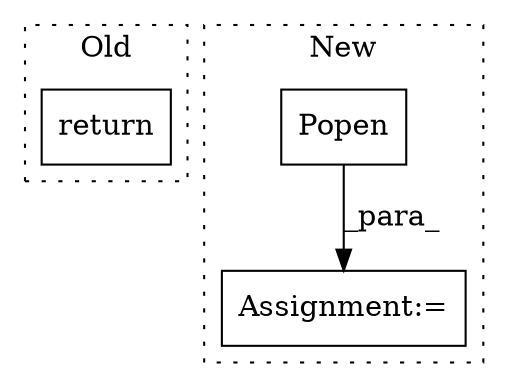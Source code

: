 digraph G {
subgraph cluster0 {
1 [label="return" a="41" s="1332" l="7" shape="box"];
label = "Old";
style="dotted";
}
subgraph cluster1 {
2 [label="Popen" a="32" s="1348,1365" l="6,1" shape="box"];
3 [label="Assignment:=" a="7" s="1336" l="1" shape="box"];
label = "New";
style="dotted";
}
2 -> 3 [label="_para_"];
}